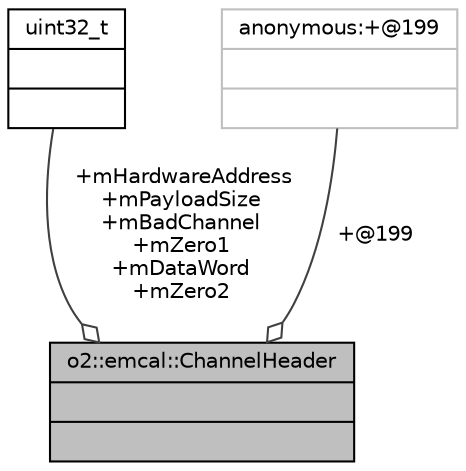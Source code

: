 digraph "o2::emcal::ChannelHeader"
{
 // INTERACTIVE_SVG=YES
  bgcolor="transparent";
  edge [fontname="Helvetica",fontsize="10",labelfontname="Helvetica",labelfontsize="10"];
  node [fontname="Helvetica",fontsize="10",shape=record];
  Node1 [label="{o2::emcal::ChannelHeader\n||}",height=0.2,width=0.4,color="black", fillcolor="grey75", style="filled", fontcolor="black"];
  Node2 -> Node1 [color="grey25",fontsize="10",style="solid",label=" +mHardwareAddress\n+mPayloadSize\n+mBadChannel\n+mZero1\n+mDataWord\n+mZero2" ,arrowhead="odiamond",fontname="Helvetica"];
  Node2 [label="{uint32_t\n||}",height=0.2,width=0.4,color="black",URL="$d3/d87/classuint32__t.html"];
  Node3 -> Node1 [color="grey25",fontsize="10",style="solid",label=" +@199" ,arrowhead="odiamond",fontname="Helvetica"];
  Node3 [label="{anonymous:+@199\n||}",height=0.2,width=0.4,color="grey75"];
}
